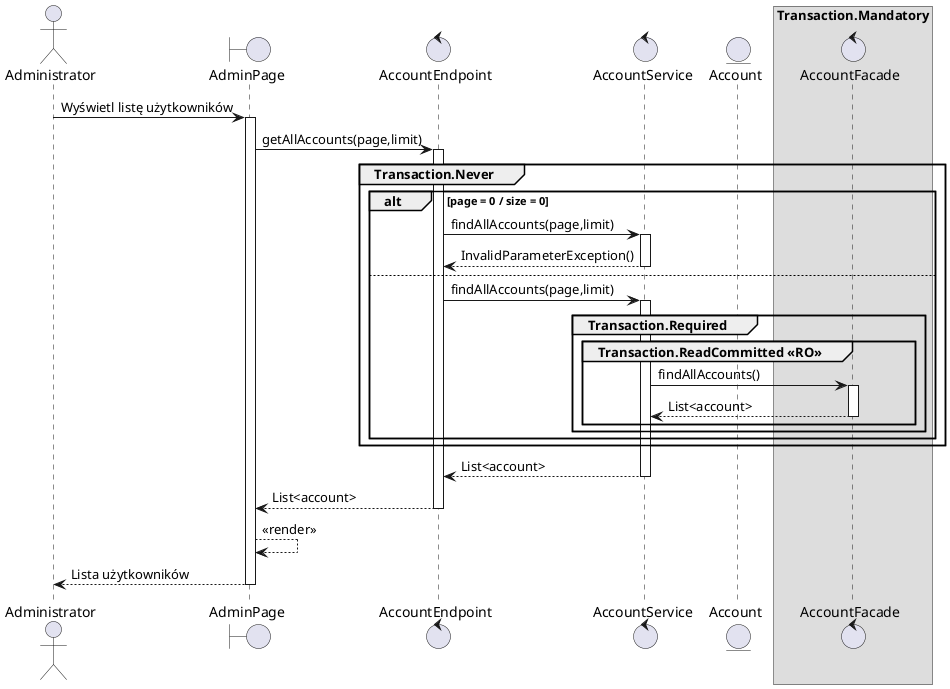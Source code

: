 @startuml MOK.13 - Przeglądaj listę wszystkich kont

actor Administrator as client
boundary AdminPage as gui
control AccountEndpoint as controller
control AccountService as service
control AccountFacade as facade
entity Account as account

skinparam backgroundcolor transparent
box Transaction.Mandatory 
    participant facade
end box

client -> gui ++ : Wyświetl listę użytkowników
gui -> controller ++ :  getAllAccounts(page,limit)
group Transaction.Never
    alt page = 0 / size = 0 
    controller -> service ++ : findAllAccounts(page,limit)
    return InvalidParameterException()
    else
    controller -> service ++ : findAllAccounts(page,limit)
    group Transaction.Required
        group Transaction.ReadCommitted <<RO>>
            service -> facade ++ : findAllAccounts()
            return List<account>
        end
    end
    end
end
return List<account>
return List<account>
gui --> gui : <<render>>
return Lista użytkowników
